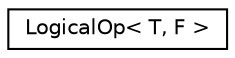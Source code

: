 digraph "Graphical Class Hierarchy"
{
  edge [fontname="Helvetica",fontsize="10",labelfontname="Helvetica",labelfontsize="10"];
  node [fontname="Helvetica",fontsize="10",shape=record];
  rankdir="LR";
  Node0 [label="LogicalOp\< T, F \>",height=0.2,width=0.4,color="black", fillcolor="white", style="filled",URL="$structLogicalOp.html"];
}
